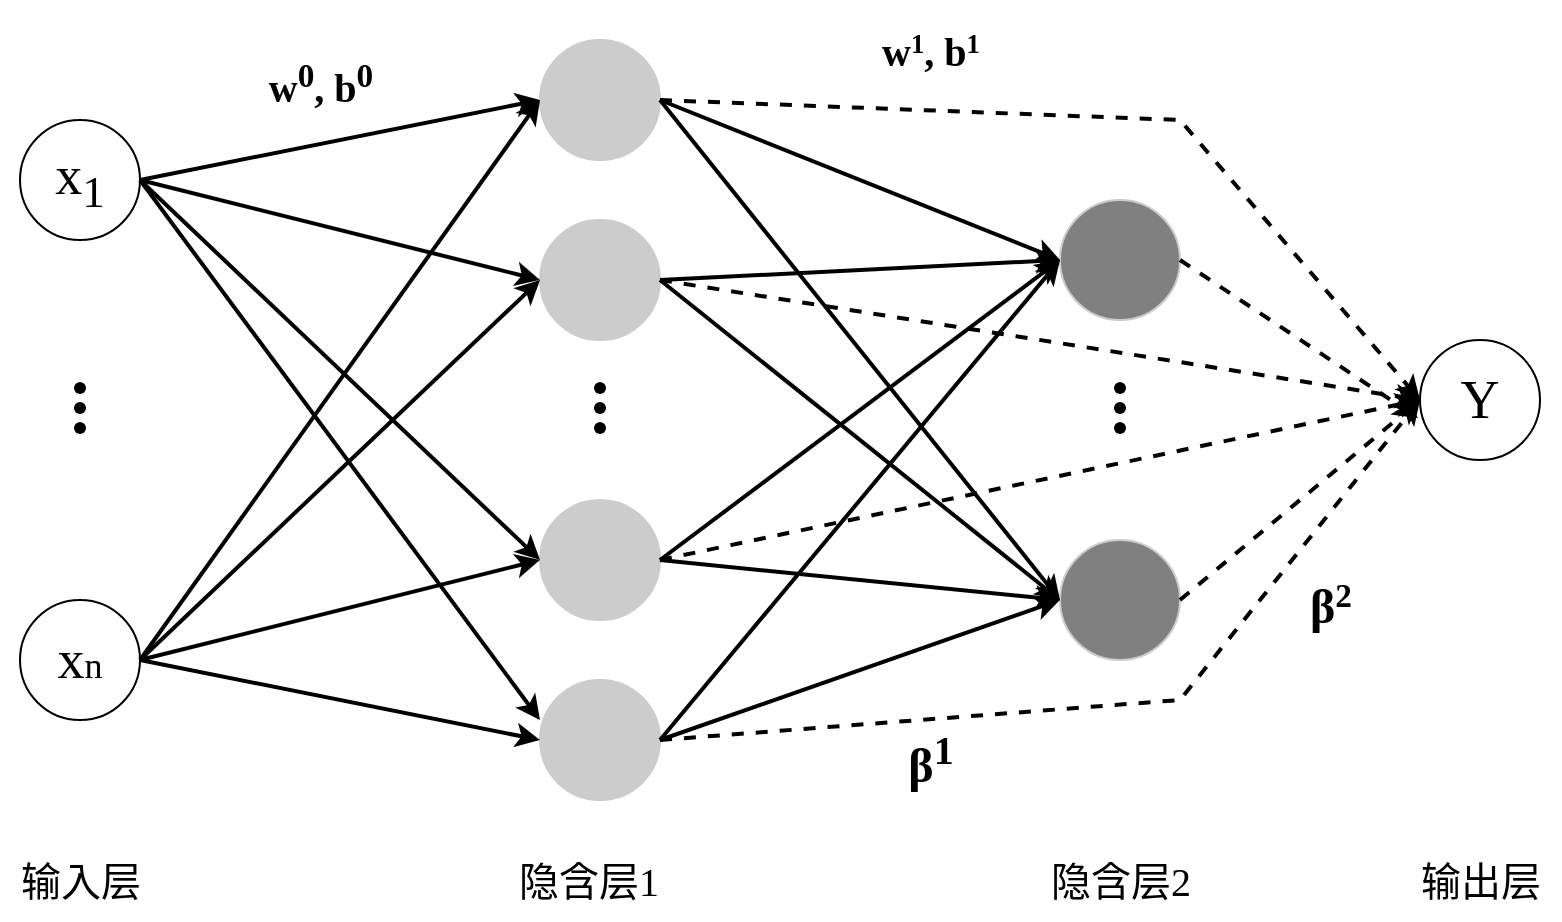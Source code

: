 <mxfile version="24.0.1" type="github">
  <diagram name="第 1 页" id="cora_Gs9n239hBChhliZ">
    <mxGraphModel dx="954" dy="530" grid="1" gridSize="10" guides="1" tooltips="1" connect="1" arrows="1" fold="1" page="1" pageScale="1" pageWidth="827" pageHeight="1169" math="0" shadow="0">
      <root>
        <mxCell id="0" />
        <mxCell id="1" parent="0" />
        <mxCell id="hfdBr-3lvac9em4mskes-1" style="rounded=0;orthogonalLoop=1;jettySize=auto;html=1;exitX=1;exitY=0.5;exitDx=0;exitDy=0;entryX=0;entryY=0.5;entryDx=0;entryDy=0;strokeWidth=2;fontFamily=Times New Roman;" edge="1" parent="1" source="hfdBr-3lvac9em4mskes-2" target="hfdBr-3lvac9em4mskes-8">
          <mxGeometry relative="1" as="geometry" />
        </mxCell>
        <mxCell id="hfdBr-3lvac9em4mskes-2" value="&lt;font style=&quot;font-size: 27px;&quot;&gt;x&lt;sub&gt;1&lt;/sub&gt;&lt;/font&gt;" style="ellipse;whiteSpace=wrap;html=1;aspect=fixed;fontFamily=Times New Roman;" vertex="1" parent="1">
          <mxGeometry x="90" y="140" width="60" height="60" as="geometry" />
        </mxCell>
        <mxCell id="hfdBr-3lvac9em4mskes-4" value="&lt;font style=&quot;font-size: 27px;&quot;&gt;x&lt;/font&gt;&lt;font size=&quot;4&quot;&gt;n&lt;/font&gt;" style="ellipse;whiteSpace=wrap;html=1;aspect=fixed;fontFamily=Times New Roman;" vertex="1" parent="1">
          <mxGeometry x="90" y="380" width="60" height="60" as="geometry" />
        </mxCell>
        <mxCell id="hfdBr-3lvac9em4mskes-5" value="" style="shape=waypoint;sketch=0;size=6;pointerEvents=1;points=[];fillColor=none;resizable=0;rotatable=0;perimeter=centerPerimeter;snapToPoint=1;fontFamily=Times New Roman;" vertex="1" parent="1">
          <mxGeometry x="110" y="264" width="20" height="20" as="geometry" />
        </mxCell>
        <mxCell id="hfdBr-3lvac9em4mskes-6" value="" style="shape=waypoint;sketch=0;size=6;pointerEvents=1;points=[];fillColor=none;resizable=0;rotatable=0;perimeter=centerPerimeter;snapToPoint=1;fontFamily=Times New Roman;" vertex="1" parent="1">
          <mxGeometry x="110" y="274" width="20" height="20" as="geometry" />
        </mxCell>
        <mxCell id="hfdBr-3lvac9em4mskes-7" value="" style="shape=waypoint;sketch=0;size=6;pointerEvents=1;points=[];fillColor=none;resizable=0;rotatable=0;perimeter=centerPerimeter;snapToPoint=1;fontFamily=Times New Roman;" vertex="1" parent="1">
          <mxGeometry x="110" y="284" width="20" height="20" as="geometry" />
        </mxCell>
        <mxCell id="hfdBr-3lvac9em4mskes-8" value="" style="ellipse;whiteSpace=wrap;html=1;aspect=fixed;fillColor=#CCCCCC;strokeColor=#CCCCCC;fontFamily=Times New Roman;" vertex="1" parent="1">
          <mxGeometry x="350" y="100" width="60" height="60" as="geometry" />
        </mxCell>
        <mxCell id="hfdBr-3lvac9em4mskes-9" value="" style="ellipse;whiteSpace=wrap;html=1;aspect=fixed;fillColor=#CCCCCC;strokeColor=#CCCCCC;fontFamily=Times New Roman;" vertex="1" parent="1">
          <mxGeometry x="350" y="330" width="60" height="60" as="geometry" />
        </mxCell>
        <mxCell id="hfdBr-3lvac9em4mskes-10" value="" style="ellipse;whiteSpace=wrap;html=1;aspect=fixed;fillColor=#CCCCCC;strokeColor=#CCCCCC;fontFamily=Times New Roman;" vertex="1" parent="1">
          <mxGeometry x="350" y="420" width="60" height="60" as="geometry" />
        </mxCell>
        <mxCell id="hfdBr-3lvac9em4mskes-11" value="" style="shape=waypoint;sketch=0;size=6;pointerEvents=1;points=[];fillColor=none;resizable=0;rotatable=0;perimeter=centerPerimeter;snapToPoint=1;fontFamily=Times New Roman;" vertex="1" parent="1">
          <mxGeometry x="370" y="264" width="20" height="20" as="geometry" />
        </mxCell>
        <mxCell id="hfdBr-3lvac9em4mskes-12" value="" style="shape=waypoint;sketch=0;size=6;pointerEvents=1;points=[];fillColor=none;resizable=0;rotatable=0;perimeter=centerPerimeter;snapToPoint=1;fontFamily=Times New Roman;" vertex="1" parent="1">
          <mxGeometry x="370" y="274" width="20" height="20" as="geometry" />
        </mxCell>
        <mxCell id="hfdBr-3lvac9em4mskes-13" value="" style="shape=waypoint;sketch=0;size=6;pointerEvents=1;points=[];fillColor=none;resizable=0;rotatable=0;perimeter=centerPerimeter;snapToPoint=1;fontFamily=Times New Roman;" vertex="1" parent="1">
          <mxGeometry x="370" y="284" width="20" height="20" as="geometry" />
        </mxCell>
        <mxCell id="hfdBr-3lvac9em4mskes-14" style="rounded=0;orthogonalLoop=1;jettySize=auto;html=1;entryX=0;entryY=0.5;entryDx=0;entryDy=0;strokeWidth=2;exitX=1;exitY=0.5;exitDx=0;exitDy=0;fontFamily=Times New Roman;" edge="1" parent="1" target="hfdBr-3lvac9em4mskes-9" source="hfdBr-3lvac9em4mskes-2">
          <mxGeometry relative="1" as="geometry">
            <mxPoint x="170" y="160" as="sourcePoint" />
            <mxPoint x="360" y="130" as="targetPoint" />
          </mxGeometry>
        </mxCell>
        <mxCell id="hfdBr-3lvac9em4mskes-15" value="" style="ellipse;whiteSpace=wrap;html=1;aspect=fixed;fillColor=#CCCCCC;strokeColor=#CCCCCC;fontFamily=Times New Roman;" vertex="1" parent="1">
          <mxGeometry x="350" y="190" width="60" height="60" as="geometry" />
        </mxCell>
        <mxCell id="hfdBr-3lvac9em4mskes-16" style="rounded=0;orthogonalLoop=1;jettySize=auto;html=1;entryX=0;entryY=0.5;entryDx=0;entryDy=0;strokeWidth=2;exitX=1;exitY=0.5;exitDx=0;exitDy=0;fontFamily=Times New Roman;" edge="1" parent="1" target="hfdBr-3lvac9em4mskes-15" source="hfdBr-3lvac9em4mskes-2">
          <mxGeometry relative="1" as="geometry">
            <mxPoint x="170" y="160" as="sourcePoint" />
            <mxPoint x="360" y="130" as="targetPoint" />
          </mxGeometry>
        </mxCell>
        <mxCell id="hfdBr-3lvac9em4mskes-20" style="rounded=0;orthogonalLoop=1;jettySize=auto;html=1;exitX=1;exitY=0.5;exitDx=0;exitDy=0;entryX=0;entryY=0.5;entryDx=0;entryDy=0;strokeWidth=2;fontFamily=Times New Roman;" edge="1" parent="1" source="hfdBr-3lvac9em4mskes-2">
          <mxGeometry relative="1" as="geometry">
            <mxPoint x="170" y="160" as="sourcePoint" />
            <mxPoint x="350" y="440" as="targetPoint" />
          </mxGeometry>
        </mxCell>
        <mxCell id="hfdBr-3lvac9em4mskes-22" style="rounded=0;orthogonalLoop=1;jettySize=auto;html=1;exitX=1;exitY=0.5;exitDx=0;exitDy=0;entryX=0;entryY=0.5;entryDx=0;entryDy=0;strokeWidth=2;fontFamily=Times New Roman;" edge="1" parent="1" source="hfdBr-3lvac9em4mskes-4" target="hfdBr-3lvac9em4mskes-10">
          <mxGeometry relative="1" as="geometry">
            <mxPoint x="190" y="180" as="sourcePoint" />
            <mxPoint x="370" y="460" as="targetPoint" />
          </mxGeometry>
        </mxCell>
        <mxCell id="hfdBr-3lvac9em4mskes-23" style="rounded=0;orthogonalLoop=1;jettySize=auto;html=1;exitX=1;exitY=0.5;exitDx=0;exitDy=0;entryX=0;entryY=0.5;entryDx=0;entryDy=0;strokeWidth=2;fontFamily=Times New Roman;" edge="1" parent="1" source="hfdBr-3lvac9em4mskes-4" target="hfdBr-3lvac9em4mskes-8">
          <mxGeometry relative="1" as="geometry">
            <mxPoint x="180" y="170" as="sourcePoint" />
            <mxPoint x="360" y="130" as="targetPoint" />
          </mxGeometry>
        </mxCell>
        <mxCell id="hfdBr-3lvac9em4mskes-24" style="rounded=0;orthogonalLoop=1;jettySize=auto;html=1;exitX=1;exitY=0.5;exitDx=0;exitDy=0;entryX=0;entryY=0.5;entryDx=0;entryDy=0;strokeWidth=2;fontFamily=Times New Roman;" edge="1" parent="1" source="hfdBr-3lvac9em4mskes-4" target="hfdBr-3lvac9em4mskes-15">
          <mxGeometry relative="1" as="geometry">
            <mxPoint x="190" y="180" as="sourcePoint" />
            <mxPoint x="370" y="140" as="targetPoint" />
          </mxGeometry>
        </mxCell>
        <mxCell id="hfdBr-3lvac9em4mskes-25" style="rounded=0;orthogonalLoop=1;jettySize=auto;html=1;exitX=1;exitY=0.5;exitDx=0;exitDy=0;entryX=0;entryY=0.5;entryDx=0;entryDy=0;strokeWidth=2;fontFamily=Times New Roman;" edge="1" parent="1" source="hfdBr-3lvac9em4mskes-4" target="hfdBr-3lvac9em4mskes-9">
          <mxGeometry relative="1" as="geometry">
            <mxPoint x="200" y="190" as="sourcePoint" />
            <mxPoint x="380" y="150" as="targetPoint" />
          </mxGeometry>
        </mxCell>
        <mxCell id="hfdBr-3lvac9em4mskes-26" value="" style="ellipse;whiteSpace=wrap;html=1;aspect=fixed;fillColor=#808080;strokeColor=#CCCCCC;fontFamily=Times New Roman;" vertex="1" parent="1">
          <mxGeometry x="610" y="180" width="60" height="60" as="geometry" />
        </mxCell>
        <mxCell id="hfdBr-3lvac9em4mskes-27" value="" style="ellipse;whiteSpace=wrap;html=1;aspect=fixed;fillColor=#808080;strokeColor=#CCCCCC;fontFamily=Times New Roman;" vertex="1" parent="1">
          <mxGeometry x="610" y="350" width="60" height="60" as="geometry" />
        </mxCell>
        <mxCell id="hfdBr-3lvac9em4mskes-28" style="rounded=0;orthogonalLoop=1;jettySize=auto;html=1;exitX=1;exitY=0.5;exitDx=0;exitDy=0;entryX=0;entryY=0.5;entryDx=0;entryDy=0;strokeWidth=2;fontFamily=Times New Roman;" edge="1" parent="1" source="hfdBr-3lvac9em4mskes-8" target="hfdBr-3lvac9em4mskes-26">
          <mxGeometry relative="1" as="geometry">
            <mxPoint x="180" y="170" as="sourcePoint" />
            <mxPoint x="360" y="130" as="targetPoint" />
          </mxGeometry>
        </mxCell>
        <mxCell id="hfdBr-3lvac9em4mskes-29" style="rounded=0;orthogonalLoop=1;jettySize=auto;html=1;exitX=1;exitY=0.5;exitDx=0;exitDy=0;entryX=0;entryY=0.5;entryDx=0;entryDy=0;strokeWidth=2;fontFamily=Times New Roman;" edge="1" parent="1" source="hfdBr-3lvac9em4mskes-8" target="hfdBr-3lvac9em4mskes-27">
          <mxGeometry relative="1" as="geometry">
            <mxPoint x="440" y="130" as="sourcePoint" />
            <mxPoint x="620" y="220" as="targetPoint" />
          </mxGeometry>
        </mxCell>
        <mxCell id="hfdBr-3lvac9em4mskes-30" style="rounded=0;orthogonalLoop=1;jettySize=auto;html=1;exitX=1;exitY=0.5;exitDx=0;exitDy=0;entryX=0;entryY=0.5;entryDx=0;entryDy=0;strokeWidth=2;fontFamily=Times New Roman;" edge="1" parent="1" source="hfdBr-3lvac9em4mskes-15" target="hfdBr-3lvac9em4mskes-26">
          <mxGeometry relative="1" as="geometry">
            <mxPoint x="450" y="140" as="sourcePoint" />
            <mxPoint x="630" y="230" as="targetPoint" />
          </mxGeometry>
        </mxCell>
        <mxCell id="hfdBr-3lvac9em4mskes-31" style="rounded=0;orthogonalLoop=1;jettySize=auto;html=1;exitX=1;exitY=0.5;exitDx=0;exitDy=0;entryX=0;entryY=0.5;entryDx=0;entryDy=0;strokeWidth=2;fontFamily=Times New Roman;" edge="1" parent="1" source="hfdBr-3lvac9em4mskes-9" target="hfdBr-3lvac9em4mskes-26">
          <mxGeometry relative="1" as="geometry">
            <mxPoint x="460" y="150" as="sourcePoint" />
            <mxPoint x="640" y="240" as="targetPoint" />
          </mxGeometry>
        </mxCell>
        <mxCell id="hfdBr-3lvac9em4mskes-32" style="rounded=0;orthogonalLoop=1;jettySize=auto;html=1;exitX=1;exitY=0.5;exitDx=0;exitDy=0;entryX=0;entryY=0.5;entryDx=0;entryDy=0;strokeWidth=2;fontFamily=Times New Roman;" edge="1" parent="1" source="hfdBr-3lvac9em4mskes-15" target="hfdBr-3lvac9em4mskes-27">
          <mxGeometry relative="1" as="geometry">
            <mxPoint x="470" y="160" as="sourcePoint" />
            <mxPoint x="650" y="250" as="targetPoint" />
          </mxGeometry>
        </mxCell>
        <mxCell id="hfdBr-3lvac9em4mskes-33" style="rounded=0;orthogonalLoop=1;jettySize=auto;html=1;exitX=1;exitY=0.5;exitDx=0;exitDy=0;entryX=0;entryY=0.5;entryDx=0;entryDy=0;strokeWidth=2;fontFamily=Times New Roman;" edge="1" parent="1" source="hfdBr-3lvac9em4mskes-9" target="hfdBr-3lvac9em4mskes-27">
          <mxGeometry relative="1" as="geometry">
            <mxPoint x="480" y="170" as="sourcePoint" />
            <mxPoint x="660" y="260" as="targetPoint" />
          </mxGeometry>
        </mxCell>
        <mxCell id="hfdBr-3lvac9em4mskes-34" style="rounded=0;orthogonalLoop=1;jettySize=auto;html=1;exitX=1;exitY=0.5;exitDx=0;exitDy=0;entryX=0;entryY=0.5;entryDx=0;entryDy=0;strokeWidth=2;fontFamily=Times New Roman;" edge="1" parent="1" source="hfdBr-3lvac9em4mskes-10" target="hfdBr-3lvac9em4mskes-27">
          <mxGeometry relative="1" as="geometry">
            <mxPoint x="180" y="410" as="sourcePoint" />
            <mxPoint x="360" y="450" as="targetPoint" />
          </mxGeometry>
        </mxCell>
        <mxCell id="hfdBr-3lvac9em4mskes-35" style="rounded=0;orthogonalLoop=1;jettySize=auto;html=1;exitX=1;exitY=0.5;exitDx=0;exitDy=0;entryX=0;entryY=0.5;entryDx=0;entryDy=0;strokeWidth=2;fontFamily=Times New Roman;" edge="1" parent="1" source="hfdBr-3lvac9em4mskes-10" target="hfdBr-3lvac9em4mskes-26">
          <mxGeometry relative="1" as="geometry">
            <mxPoint x="440" y="450" as="sourcePoint" />
            <mxPoint x="620" y="360" as="targetPoint" />
          </mxGeometry>
        </mxCell>
        <mxCell id="hfdBr-3lvac9em4mskes-39" value="&lt;font style=&quot;font-size: 20px;&quot;&gt;w&lt;sup&gt;0&lt;/sup&gt;, b&lt;sup&gt;0&lt;/sup&gt;&lt;/font&gt;" style="text;html=1;align=center;verticalAlign=bottom;resizable=0;points=[];autosize=1;strokeColor=none;fillColor=none;fontStyle=1;horizontal=1;fontFamily=Times New Roman;fontSize=20;" vertex="1" parent="1">
          <mxGeometry x="205" y="98" width="70" height="40" as="geometry" />
        </mxCell>
        <mxCell id="hfdBr-3lvac9em4mskes-40" value="β&lt;sup&gt;1&lt;/sup&gt;&lt;span style=&quot;font-size: 24px; font-weight: 400; text-align: start;&quot;&gt;&lt;/span&gt;" style="text;html=1;align=center;verticalAlign=bottom;resizable=0;points=[];autosize=1;strokeColor=none;fillColor=none;fontStyle=1;horizontal=1;fontFamily=Times New Roman;fontSize=24;" vertex="1" parent="1">
          <mxGeometry x="520" y="430" width="50" height="50" as="geometry" />
        </mxCell>
        <mxCell id="hfdBr-3lvac9em4mskes-41" value="&lt;font style=&quot;font-size: 27px;&quot;&gt;Y&lt;/font&gt;" style="ellipse;whiteSpace=wrap;html=1;aspect=fixed;fontFamily=Times New Roman;" vertex="1" parent="1">
          <mxGeometry x="790" y="250" width="60" height="60" as="geometry" />
        </mxCell>
        <mxCell id="hfdBr-3lvac9em4mskes-42" style="rounded=0;orthogonalLoop=1;jettySize=auto;html=1;exitX=1;exitY=0.5;exitDx=0;exitDy=0;entryX=0;entryY=0.5;entryDx=0;entryDy=0;strokeWidth=2;dashed=1;fontFamily=Times New Roman;" edge="1" parent="1" source="hfdBr-3lvac9em4mskes-8" target="hfdBr-3lvac9em4mskes-41">
          <mxGeometry relative="1" as="geometry">
            <mxPoint x="440" y="130" as="sourcePoint" />
            <mxPoint x="620" y="220" as="targetPoint" />
            <Array as="points">
              <mxPoint x="670" y="140" />
            </Array>
          </mxGeometry>
        </mxCell>
        <mxCell id="hfdBr-3lvac9em4mskes-43" style="rounded=0;orthogonalLoop=1;jettySize=auto;html=1;exitX=1;exitY=0.5;exitDx=0;exitDy=0;entryX=0;entryY=0.5;entryDx=0;entryDy=0;strokeWidth=2;dashed=1;fontFamily=Times New Roman;" edge="1" parent="1" source="hfdBr-3lvac9em4mskes-15" target="hfdBr-3lvac9em4mskes-41">
          <mxGeometry relative="1" as="geometry">
            <mxPoint x="440" y="130" as="sourcePoint" />
            <mxPoint x="800" y="280" as="targetPoint" />
            <Array as="points" />
          </mxGeometry>
        </mxCell>
        <mxCell id="hfdBr-3lvac9em4mskes-45" style="rounded=0;orthogonalLoop=1;jettySize=auto;html=1;exitX=1;exitY=0.5;exitDx=0;exitDy=0;entryX=0;entryY=0.5;entryDx=0;entryDy=0;strokeWidth=2;dashed=1;fontFamily=Times New Roman;" edge="1" parent="1" source="hfdBr-3lvac9em4mskes-9" target="hfdBr-3lvac9em4mskes-41">
          <mxGeometry relative="1" as="geometry">
            <mxPoint x="420" y="230" as="sourcePoint" />
            <mxPoint x="800" y="290" as="targetPoint" />
            <Array as="points" />
          </mxGeometry>
        </mxCell>
        <mxCell id="hfdBr-3lvac9em4mskes-46" style="rounded=0;orthogonalLoop=1;jettySize=auto;html=1;exitX=1;exitY=0.5;exitDx=0;exitDy=0;entryX=0;entryY=0.5;entryDx=0;entryDy=0;strokeWidth=2;dashed=1;fontFamily=Times New Roman;" edge="1" parent="1" source="hfdBr-3lvac9em4mskes-10" target="hfdBr-3lvac9em4mskes-41">
          <mxGeometry relative="1" as="geometry">
            <mxPoint x="470" y="330" as="sourcePoint" />
            <mxPoint x="850" y="480" as="targetPoint" />
            <Array as="points">
              <mxPoint x="670" y="430" />
            </Array>
          </mxGeometry>
        </mxCell>
        <mxCell id="hfdBr-3lvac9em4mskes-48" style="rounded=0;orthogonalLoop=1;jettySize=auto;html=1;exitX=1;exitY=0.5;exitDx=0;exitDy=0;entryX=-0.017;entryY=0.65;entryDx=0;entryDy=0;strokeWidth=2;dashed=1;entryPerimeter=0;fontFamily=Times New Roman;" edge="1" parent="1" source="hfdBr-3lvac9em4mskes-26" target="hfdBr-3lvac9em4mskes-41">
          <mxGeometry relative="1" as="geometry">
            <mxPoint x="420" y="230" as="sourcePoint" />
            <mxPoint x="800" y="290" as="targetPoint" />
            <Array as="points" />
          </mxGeometry>
        </mxCell>
        <mxCell id="hfdBr-3lvac9em4mskes-49" style="rounded=0;orthogonalLoop=1;jettySize=auto;html=1;exitX=1;exitY=0.5;exitDx=0;exitDy=0;entryX=0;entryY=0.5;entryDx=0;entryDy=0;strokeWidth=2;dashed=1;fontFamily=Times New Roman;" edge="1" parent="1" source="hfdBr-3lvac9em4mskes-27" target="hfdBr-3lvac9em4mskes-41">
          <mxGeometry relative="1" as="geometry">
            <mxPoint x="430" y="240" as="sourcePoint" />
            <mxPoint x="810" y="300" as="targetPoint" />
            <Array as="points" />
          </mxGeometry>
        </mxCell>
        <mxCell id="hfdBr-3lvac9em4mskes-50" value="β&lt;span style=&quot;font-size: 20px;&quot;&gt;&lt;sup&gt;2&lt;/sup&gt;&lt;/span&gt;&lt;span style=&quot;font-size: 24px; font-weight: 400; text-align: start;&quot;&gt;&lt;/span&gt;" style="text;html=1;align=center;verticalAlign=bottom;resizable=0;points=[];autosize=1;strokeColor=none;fillColor=none;fontStyle=1;horizontal=1;fontFamily=Times New Roman;fontSize=24;" vertex="1" parent="1">
          <mxGeometry x="725" y="360" width="40" height="40" as="geometry" />
        </mxCell>
        <mxCell id="hfdBr-3lvac9em4mskes-51" value="" style="shape=waypoint;sketch=0;size=6;pointerEvents=1;points=[];fillColor=none;resizable=0;rotatable=0;perimeter=centerPerimeter;snapToPoint=1;fontFamily=Times New Roman;" vertex="1" parent="1">
          <mxGeometry x="630" y="264" width="20" height="20" as="geometry" />
        </mxCell>
        <mxCell id="hfdBr-3lvac9em4mskes-52" value="" style="shape=waypoint;sketch=0;size=6;pointerEvents=1;points=[];fillColor=none;resizable=0;rotatable=0;perimeter=centerPerimeter;snapToPoint=1;fontFamily=Times New Roman;" vertex="1" parent="1">
          <mxGeometry x="630" y="274" width="20" height="20" as="geometry" />
        </mxCell>
        <mxCell id="hfdBr-3lvac9em4mskes-53" value="" style="shape=waypoint;sketch=0;size=6;pointerEvents=1;points=[];fillColor=none;resizable=0;rotatable=0;perimeter=centerPerimeter;snapToPoint=1;fontFamily=Times New Roman;" vertex="1" parent="1">
          <mxGeometry x="630" y="284" width="20" height="20" as="geometry" />
        </mxCell>
        <mxCell id="hfdBr-3lvac9em4mskes-54" value="&lt;font style=&quot;font-size: 20px;&quot;&gt;w&lt;/font&gt;&lt;font&gt;&lt;font size=&quot;3&quot;&gt;&lt;sup&gt;1&lt;/sup&gt;&lt;/font&gt;, b&lt;/font&gt;&lt;font size=&quot;3&quot;&gt;&lt;sup&gt;1&lt;/sup&gt;&lt;/font&gt;" style="text;html=1;align=center;verticalAlign=bottom;resizable=0;points=[];autosize=1;strokeColor=none;fillColor=none;fontStyle=1;horizontal=1;fontFamily=Times New Roman;fontSize=20;" vertex="1" parent="1">
          <mxGeometry x="510" y="80" width="70" height="40" as="geometry" />
        </mxCell>
        <mxCell id="hfdBr-3lvac9em4mskes-55" value="&lt;font style=&quot;font-size: 20px;&quot; face=&quot;Times New Roman&quot;&gt;输入层&lt;/font&gt;" style="text;html=1;align=center;verticalAlign=middle;resizable=0;points=[];autosize=1;strokeColor=none;fillColor=none;fontSize=20;" vertex="1" parent="1">
          <mxGeometry x="80" y="500" width="80" height="40" as="geometry" />
        </mxCell>
        <mxCell id="hfdBr-3lvac9em4mskes-56" value="&lt;font style=&quot;font-size: 20px;&quot; face=&quot;Times New Roman&quot;&gt;隐含层1&lt;/font&gt;" style="text;html=1;align=center;verticalAlign=middle;resizable=0;points=[];autosize=1;strokeColor=none;fillColor=none;fontSize=20;" vertex="1" parent="1">
          <mxGeometry x="329" y="500" width="90" height="40" as="geometry" />
        </mxCell>
        <mxCell id="hfdBr-3lvac9em4mskes-57" value="&lt;font style=&quot;font-size: 20px;&quot; face=&quot;Times New Roman&quot;&gt;隐含层2&lt;/font&gt;" style="text;html=1;align=center;verticalAlign=middle;resizable=0;points=[];autosize=1;strokeColor=none;fillColor=none;fontSize=20;" vertex="1" parent="1">
          <mxGeometry x="595" y="500" width="90" height="40" as="geometry" />
        </mxCell>
        <mxCell id="hfdBr-3lvac9em4mskes-58" value="&lt;font face=&quot;Times New Roman&quot;&gt;输出层&lt;/font&gt;" style="text;html=1;align=center;verticalAlign=middle;resizable=0;points=[];autosize=1;strokeColor=none;fillColor=none;fontSize=20;" vertex="1" parent="1">
          <mxGeometry x="780" y="500" width="80" height="40" as="geometry" />
        </mxCell>
      </root>
    </mxGraphModel>
  </diagram>
</mxfile>
